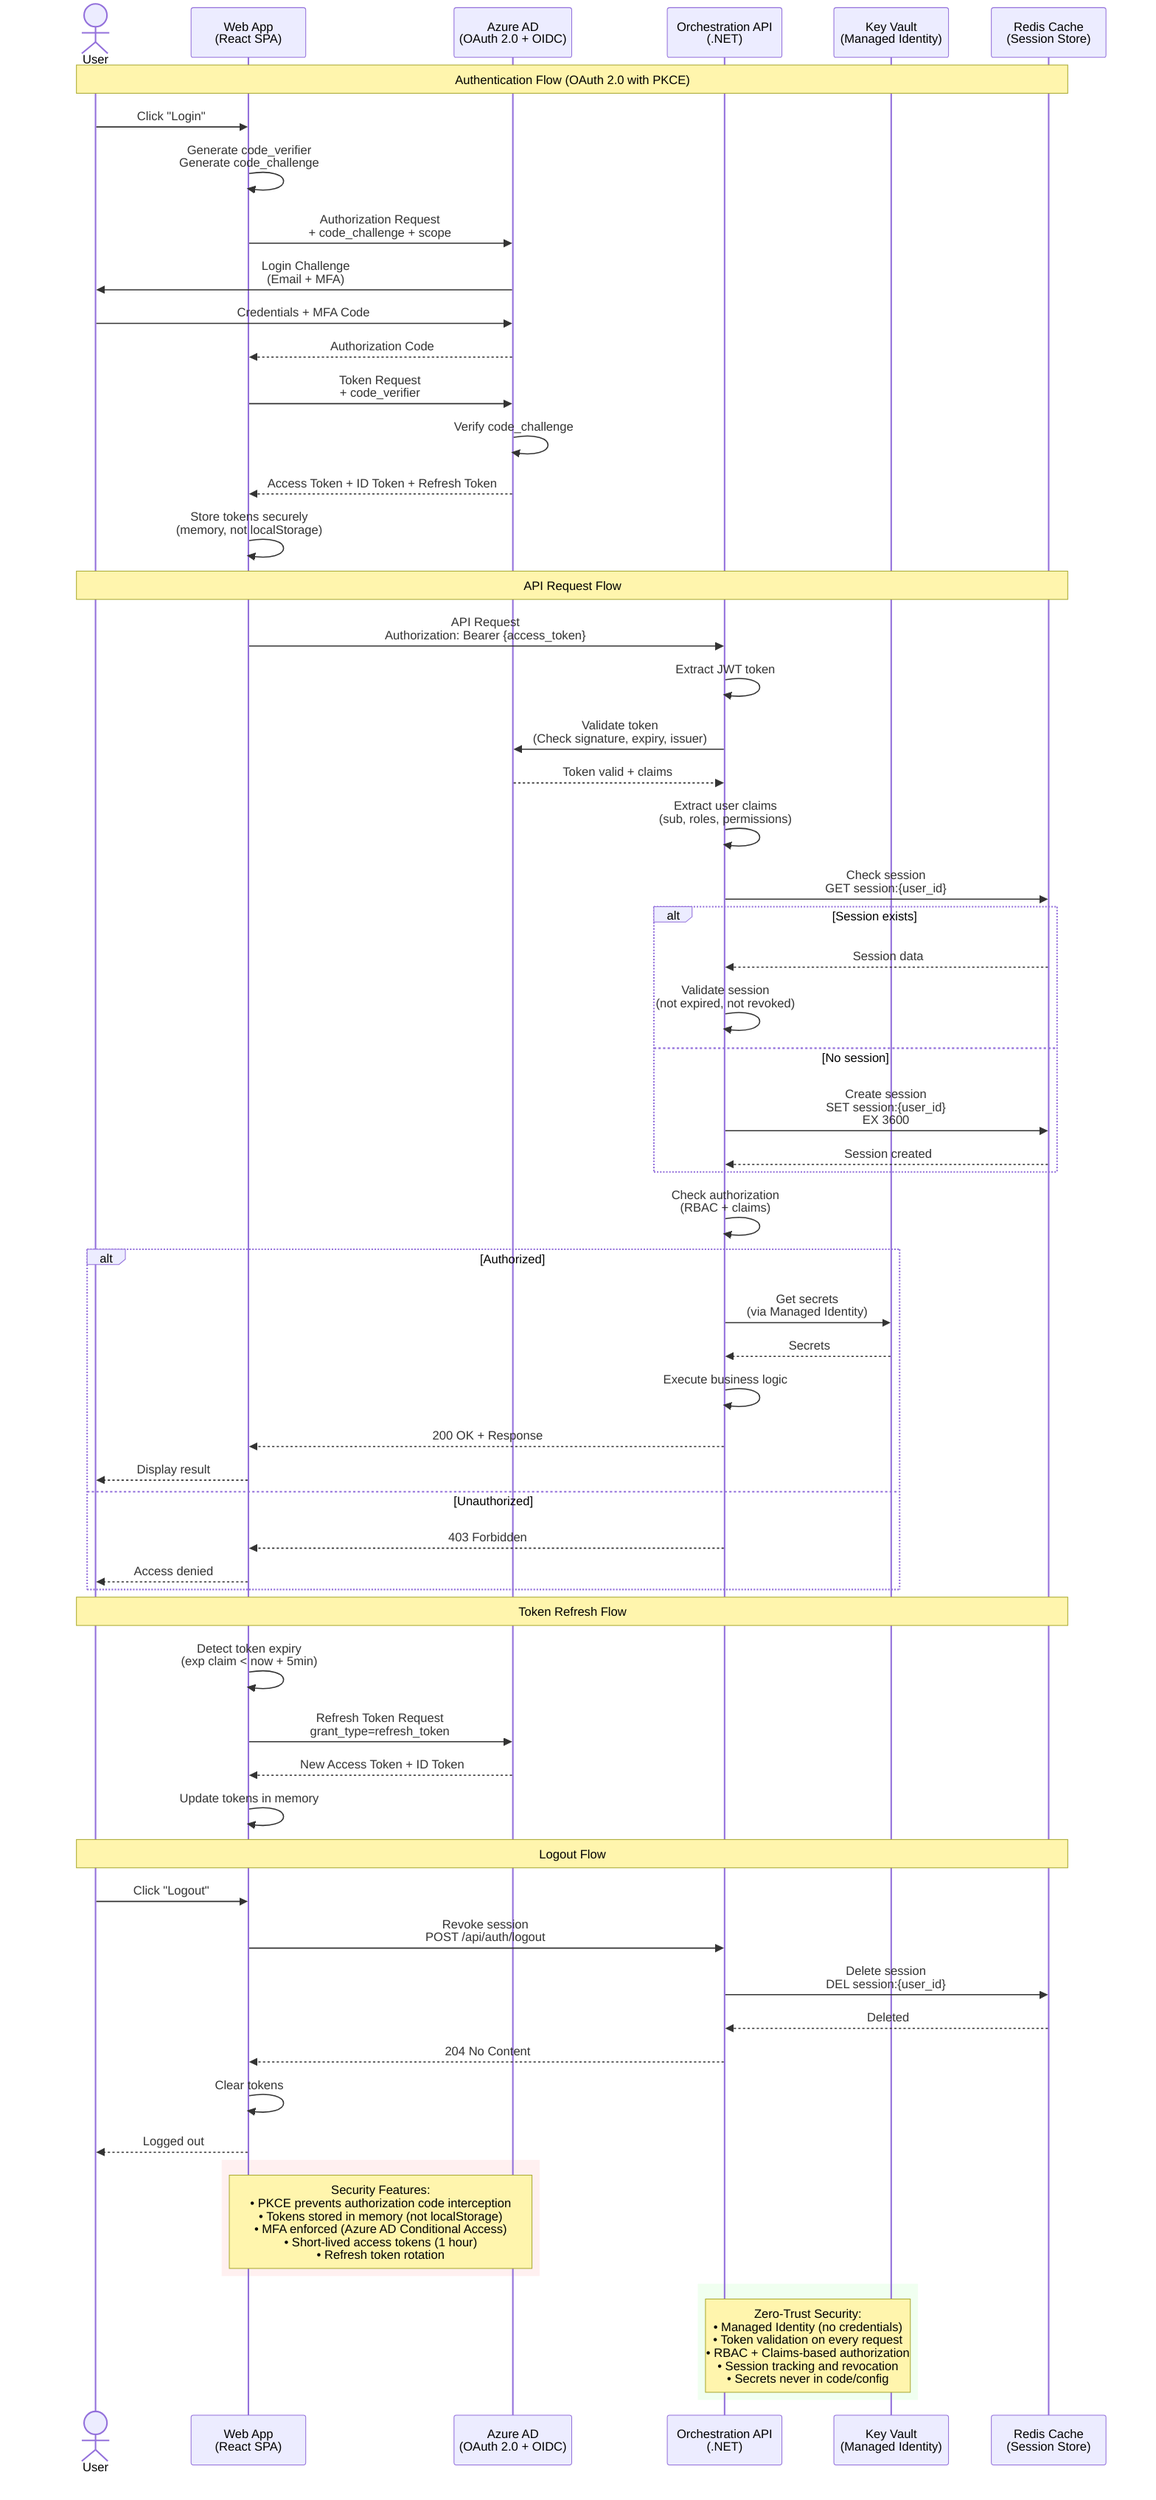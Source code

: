 sequenceDiagram
    actor User
    participant Browser as Web App<br/>(React SPA)
    participant AD as Azure AD<br/>(OAuth 2.0 + OIDC)
    participant API as Orchestration API<br/>(.NET)
    participant KV as Key Vault<br/>(Managed Identity)
    participant Redis as Redis Cache<br/>(Session Store)

    Note over User,Redis: Authentication Flow (OAuth 2.0 with PKCE)

    User->>Browser: Click "Login"
    Browser->>Browser: Generate code_verifier<br/>Generate code_challenge
    Browser->>AD: Authorization Request<br/>+ code_challenge + scope

    AD->>User: Login Challenge<br/>(Email + MFA)
    User->>AD: Credentials + MFA Code

    AD-->>Browser: Authorization Code
    Browser->>AD: Token Request<br/>+ code_verifier

    AD->>AD: Verify code_challenge
    AD-->>Browser: Access Token + ID Token + Refresh Token

    Browser->>Browser: Store tokens securely<br/>(memory, not localStorage)

    Note over User,Redis: API Request Flow

    Browser->>API: API Request<br/>Authorization: Bearer {access_token}

    API->>API: Extract JWT token
    API->>AD: Validate token<br/>(Check signature, expiry, issuer)
    AD-->>API: Token valid + claims

    API->>API: Extract user claims<br/>(sub, roles, permissions)

    API->>Redis: Check session<br/>GET session:{user_id}

    alt Session exists
        Redis-->>API: Session data
        API->>API: Validate session<br/>(not expired, not revoked)
    else No session
        API->>Redis: Create session<br/>SET session:{user_id}<br/>EX 3600
        Redis-->>API: Session created
    end

    API->>API: Check authorization<br/>(RBAC + claims)

    alt Authorized
        API->>KV: Get secrets<br/>(via Managed Identity)
        KV-->>API: Secrets
        API->>API: Execute business logic
        API-->>Browser: 200 OK + Response
        Browser-->>User: Display result
    else Unauthorized
        API-->>Browser: 403 Forbidden
        Browser-->>User: Access denied
    end

    Note over User,Redis: Token Refresh Flow

    Browser->>Browser: Detect token expiry<br/>(exp claim < now + 5min)
    Browser->>AD: Refresh Token Request<br/>grant_type=refresh_token
    AD-->>Browser: New Access Token + ID Token
    Browser->>Browser: Update tokens in memory

    Note over User,Redis: Logout Flow

    User->>Browser: Click "Logout"
    Browser->>API: Revoke session<br/>POST /api/auth/logout
    API->>Redis: Delete session<br/>DEL session:{user_id}
    Redis-->>API: Deleted
    API-->>Browser: 204 No Content
    Browser->>Browser: Clear tokens
    Browser-->>User: Logged out

    rect rgb(255, 240, 240)
        Note over Browser,AD: Security Features:<br/>• PKCE prevents authorization code interception<br/>• Tokens stored in memory (not localStorage)<br/>• MFA enforced (Azure AD Conditional Access)<br/>• Short-lived access tokens (1 hour)<br/>• Refresh token rotation
    end

    rect rgb(240, 255, 240)
        Note over API,KV: Zero-Trust Security:<br/>• Managed Identity (no credentials)<br/>• Token validation on every request<br/>• RBAC + Claims-based authorization<br/>• Session tracking and revocation<br/>• Secrets never in code/config
    end